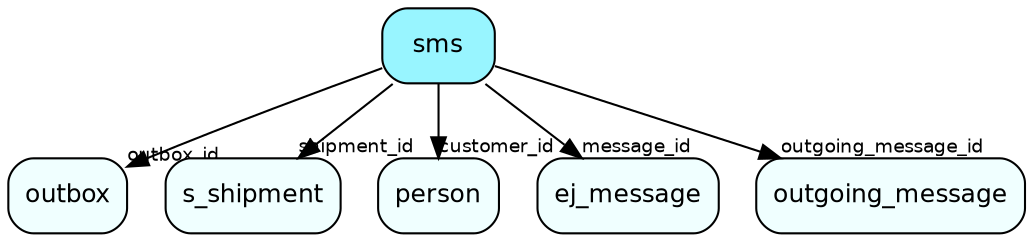 digraph sms  {
node [shape = box style="rounded, filled" fontname = "Helvetica" fontsize = "12" ]
edge [fontname = "Helvetica" fontsize = "9"]

sms[fillcolor = "cadetblue1"]
outbox[fillcolor = "azure1"]
s_shipment[fillcolor = "azure1"]
person[fillcolor = "azure1"]
ej_message[fillcolor = "azure1"]
outgoing_message[fillcolor = "azure1"]
sms -> outbox [headlabel = "outbox_id"]
sms -> s_shipment [headlabel = "shipment_id"]
sms -> person [headlabel = "customer_id"]
sms -> ej_message [headlabel = "message_id"]
sms -> outgoing_message [headlabel = "outgoing_message_id"]
}
